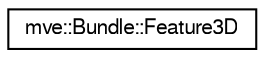digraph "Graphical Class Hierarchy"
{
  edge [fontname="FreeSans",fontsize="10",labelfontname="FreeSans",labelfontsize="10"];
  node [fontname="FreeSans",fontsize="10",shape=record];
  rankdir="LR";
  Node0 [label="mve::Bundle::Feature3D",height=0.2,width=0.4,color="black", fillcolor="white", style="filled",URL="$structmve_1_1_bundle_1_1_feature3_d.html",tooltip="Representation of a 3D feature with position and color. "];
}
